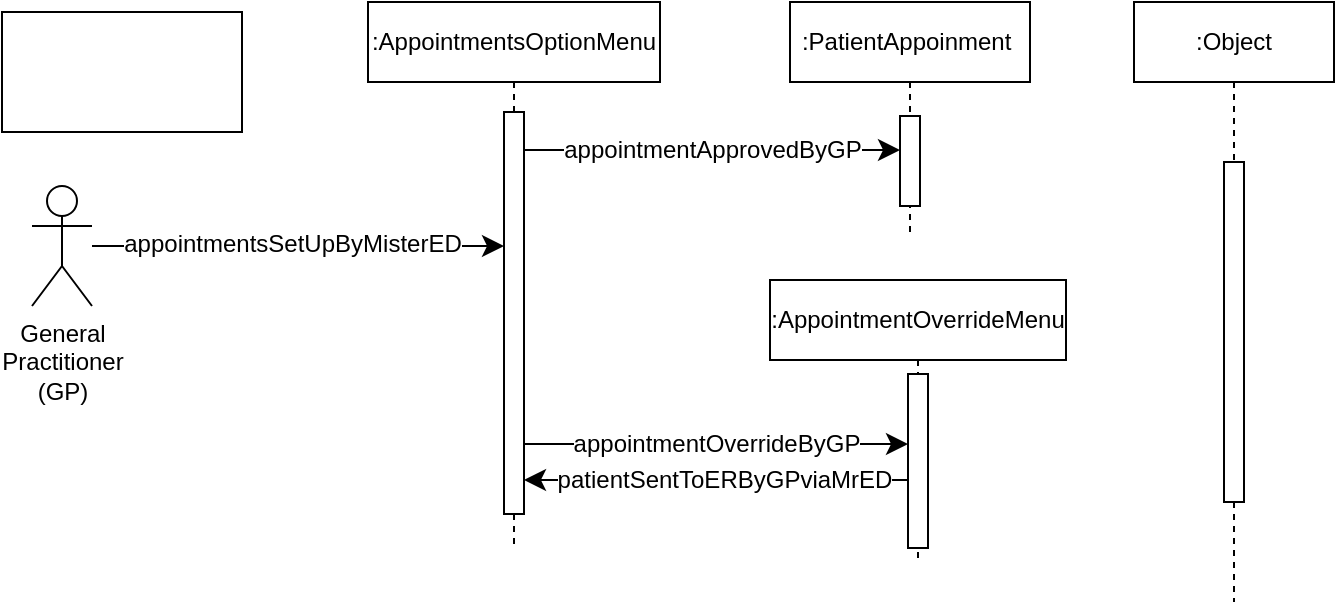 <mxfile version="24.7.17">
  <diagram name="Page-1" id="2YBvvXClWsGukQMizWep">
    <mxGraphModel dx="789" dy="494" grid="0" gridSize="10" guides="1" tooltips="1" connect="1" arrows="1" fold="1" page="1" pageScale="1" pageWidth="850" pageHeight="1100" background="#ffffff" math="0" shadow="0">
      <root>
        <mxCell id="0" />
        <mxCell id="1" parent="0" />
        <mxCell id="aM9ryv3xv72pqoxQDRHE-1" value=":AppointmentsOptionMenu" style="shape=umlLifeline;perimeter=lifelinePerimeter;whiteSpace=wrap;html=1;container=0;dropTarget=0;collapsible=0;recursiveResize=0;outlineConnect=0;portConstraint=eastwest;newEdgeStyle={&quot;edgeStyle&quot;:&quot;elbowEdgeStyle&quot;,&quot;elbow&quot;:&quot;vertical&quot;,&quot;curved&quot;:0,&quot;rounded&quot;:0};" parent="1" vertex="1">
          <mxGeometry x="242" y="40" width="146" height="274" as="geometry" />
        </mxCell>
        <mxCell id="aM9ryv3xv72pqoxQDRHE-2" value="" style="html=1;points=[];perimeter=orthogonalPerimeter;outlineConnect=0;targetShapes=umlLifeline;portConstraint=eastwest;newEdgeStyle={&quot;edgeStyle&quot;:&quot;elbowEdgeStyle&quot;,&quot;elbow&quot;:&quot;vertical&quot;,&quot;curved&quot;:0,&quot;rounded&quot;:0};" parent="aM9ryv3xv72pqoxQDRHE-1" vertex="1">
          <mxGeometry x="68" y="55" width="10" height="201" as="geometry" />
        </mxCell>
        <mxCell id="aM9ryv3xv72pqoxQDRHE-5" value=":PatientAppoinment&amp;nbsp;" style="shape=umlLifeline;perimeter=lifelinePerimeter;whiteSpace=wrap;html=1;container=0;dropTarget=0;collapsible=0;recursiveResize=0;outlineConnect=0;portConstraint=eastwest;newEdgeStyle={&quot;edgeStyle&quot;:&quot;elbowEdgeStyle&quot;,&quot;elbow&quot;:&quot;vertical&quot;,&quot;curved&quot;:0,&quot;rounded&quot;:0};" parent="1" vertex="1">
          <mxGeometry x="453" y="40" width="120" height="115" as="geometry" />
        </mxCell>
        <mxCell id="aM9ryv3xv72pqoxQDRHE-6" value="" style="html=1;points=[];perimeter=orthogonalPerimeter;outlineConnect=0;targetShapes=umlLifeline;portConstraint=eastwest;newEdgeStyle={&quot;edgeStyle&quot;:&quot;elbowEdgeStyle&quot;,&quot;elbow&quot;:&quot;vertical&quot;,&quot;curved&quot;:0,&quot;rounded&quot;:0};" parent="aM9ryv3xv72pqoxQDRHE-5" vertex="1">
          <mxGeometry x="55" y="57" width="10" height="45" as="geometry" />
        </mxCell>
        <mxCell id="Gdo_oM0bwtRsMLy9Od3A-2" value="appointmentsSetUpByMisterED" style="edgeStyle=none;curved=1;rounded=0;orthogonalLoop=1;jettySize=auto;html=1;fontSize=12;startSize=8;endSize=8;" edge="1" parent="1" source="Gdo_oM0bwtRsMLy9Od3A-1" target="aM9ryv3xv72pqoxQDRHE-2">
          <mxGeometry x="-0.029" y="1" relative="1" as="geometry">
            <mxPoint as="offset" />
          </mxGeometry>
        </mxCell>
        <mxCell id="Gdo_oM0bwtRsMLy9Od3A-1" value="&lt;span style=&quot;font-size: 12px;&quot;&gt;General&lt;/span&gt;&lt;div&gt;&lt;span style=&quot;font-size: 12px;&quot;&gt;Practitioner&lt;/span&gt;&lt;br&gt;&lt;/div&gt;&lt;div&gt;&lt;span style=&quot;font-size: 12px;&quot;&gt;(GP)&lt;/span&gt;&lt;/div&gt;" style="shape=umlActor;verticalLabelPosition=bottom;verticalAlign=top;html=1;outlineConnect=0;" vertex="1" parent="1">
          <mxGeometry x="74" y="132" width="30" height="60" as="geometry" />
        </mxCell>
        <mxCell id="Gdo_oM0bwtRsMLy9Od3A-3" value=":AppointmentOverrideMenu" style="shape=umlLifeline;perimeter=lifelinePerimeter;whiteSpace=wrap;html=1;container=0;dropTarget=0;collapsible=0;recursiveResize=0;outlineConnect=0;portConstraint=eastwest;newEdgeStyle={&quot;edgeStyle&quot;:&quot;elbowEdgeStyle&quot;,&quot;elbow&quot;:&quot;vertical&quot;,&quot;curved&quot;:0,&quot;rounded&quot;:0};" vertex="1" parent="1">
          <mxGeometry x="443" y="179" width="148" height="142" as="geometry" />
        </mxCell>
        <mxCell id="Gdo_oM0bwtRsMLy9Od3A-4" value="" style="html=1;points=[];perimeter=orthogonalPerimeter;outlineConnect=0;targetShapes=umlLifeline;portConstraint=eastwest;newEdgeStyle={&quot;edgeStyle&quot;:&quot;elbowEdgeStyle&quot;,&quot;elbow&quot;:&quot;vertical&quot;,&quot;curved&quot;:0,&quot;rounded&quot;:0};" vertex="1" parent="Gdo_oM0bwtRsMLy9Od3A-3">
          <mxGeometry x="69" y="47" width="10" height="87" as="geometry" />
        </mxCell>
        <mxCell id="Gdo_oM0bwtRsMLy9Od3A-5" value="appointmentOverrideByGP" style="edgeStyle=elbowEdgeStyle;curved=0;rounded=0;orthogonalLoop=1;jettySize=auto;html=1;elbow=vertical;fontSize=12;startSize=8;endSize=8;" edge="1" parent="1" source="aM9ryv3xv72pqoxQDRHE-2" target="Gdo_oM0bwtRsMLy9Od3A-4">
          <mxGeometry relative="1" as="geometry" />
        </mxCell>
        <mxCell id="Gdo_oM0bwtRsMLy9Od3A-6" style="edgeStyle=elbowEdgeStyle;curved=0;rounded=0;orthogonalLoop=1;jettySize=auto;html=1;elbow=vertical;fontSize=12;startSize=8;endSize=8;" edge="1" parent="1" source="Gdo_oM0bwtRsMLy9Od3A-4" target="aM9ryv3xv72pqoxQDRHE-2">
          <mxGeometry relative="1" as="geometry">
            <Array as="points">
              <mxPoint x="392" y="279" />
            </Array>
          </mxGeometry>
        </mxCell>
        <mxCell id="Gdo_oM0bwtRsMLy9Od3A-7" value="patientSentToERByGPviaMrED" style="edgeLabel;html=1;align=center;verticalAlign=middle;resizable=0;points=[];fontSize=12;" vertex="1" connectable="0" parent="Gdo_oM0bwtRsMLy9Od3A-6">
          <mxGeometry x="-0.242" relative="1" as="geometry">
            <mxPoint x="-19" as="offset" />
          </mxGeometry>
        </mxCell>
        <mxCell id="Gdo_oM0bwtRsMLy9Od3A-9" value="appointmentApprovedByGP" style="edgeStyle=elbowEdgeStyle;curved=0;rounded=0;orthogonalLoop=1;jettySize=auto;html=1;elbow=vertical;fontSize=12;startSize=8;endSize=8;" edge="1" parent="1" source="aM9ryv3xv72pqoxQDRHE-2" target="aM9ryv3xv72pqoxQDRHE-6">
          <mxGeometry relative="1" as="geometry">
            <Array as="points">
              <mxPoint x="444" y="114" />
            </Array>
          </mxGeometry>
        </mxCell>
        <mxCell id="Gdo_oM0bwtRsMLy9Od3A-13" value=":Object" style="shape=umlLifeline;perimeter=lifelinePerimeter;whiteSpace=wrap;html=1;container=0;dropTarget=0;collapsible=0;recursiveResize=0;outlineConnect=0;portConstraint=eastwest;newEdgeStyle={&quot;edgeStyle&quot;:&quot;elbowEdgeStyle&quot;,&quot;elbow&quot;:&quot;vertical&quot;,&quot;curved&quot;:0,&quot;rounded&quot;:0};" vertex="1" parent="1">
          <mxGeometry x="625" y="40" width="100" height="300" as="geometry" />
        </mxCell>
        <mxCell id="Gdo_oM0bwtRsMLy9Od3A-14" value="" style="html=1;points=[];perimeter=orthogonalPerimeter;outlineConnect=0;targetShapes=umlLifeline;portConstraint=eastwest;newEdgeStyle={&quot;edgeStyle&quot;:&quot;elbowEdgeStyle&quot;,&quot;elbow&quot;:&quot;vertical&quot;,&quot;curved&quot;:0,&quot;rounded&quot;:0};" vertex="1" parent="Gdo_oM0bwtRsMLy9Od3A-13">
          <mxGeometry x="45" y="80" width="10" height="170" as="geometry" />
        </mxCell>
        <mxCell id="Gdo_oM0bwtRsMLy9Od3A-16" value="" style="rounded=0;whiteSpace=wrap;html=1;" vertex="1" parent="1">
          <mxGeometry x="59" y="45" width="120" height="60" as="geometry" />
        </mxCell>
      </root>
    </mxGraphModel>
  </diagram>
</mxfile>
